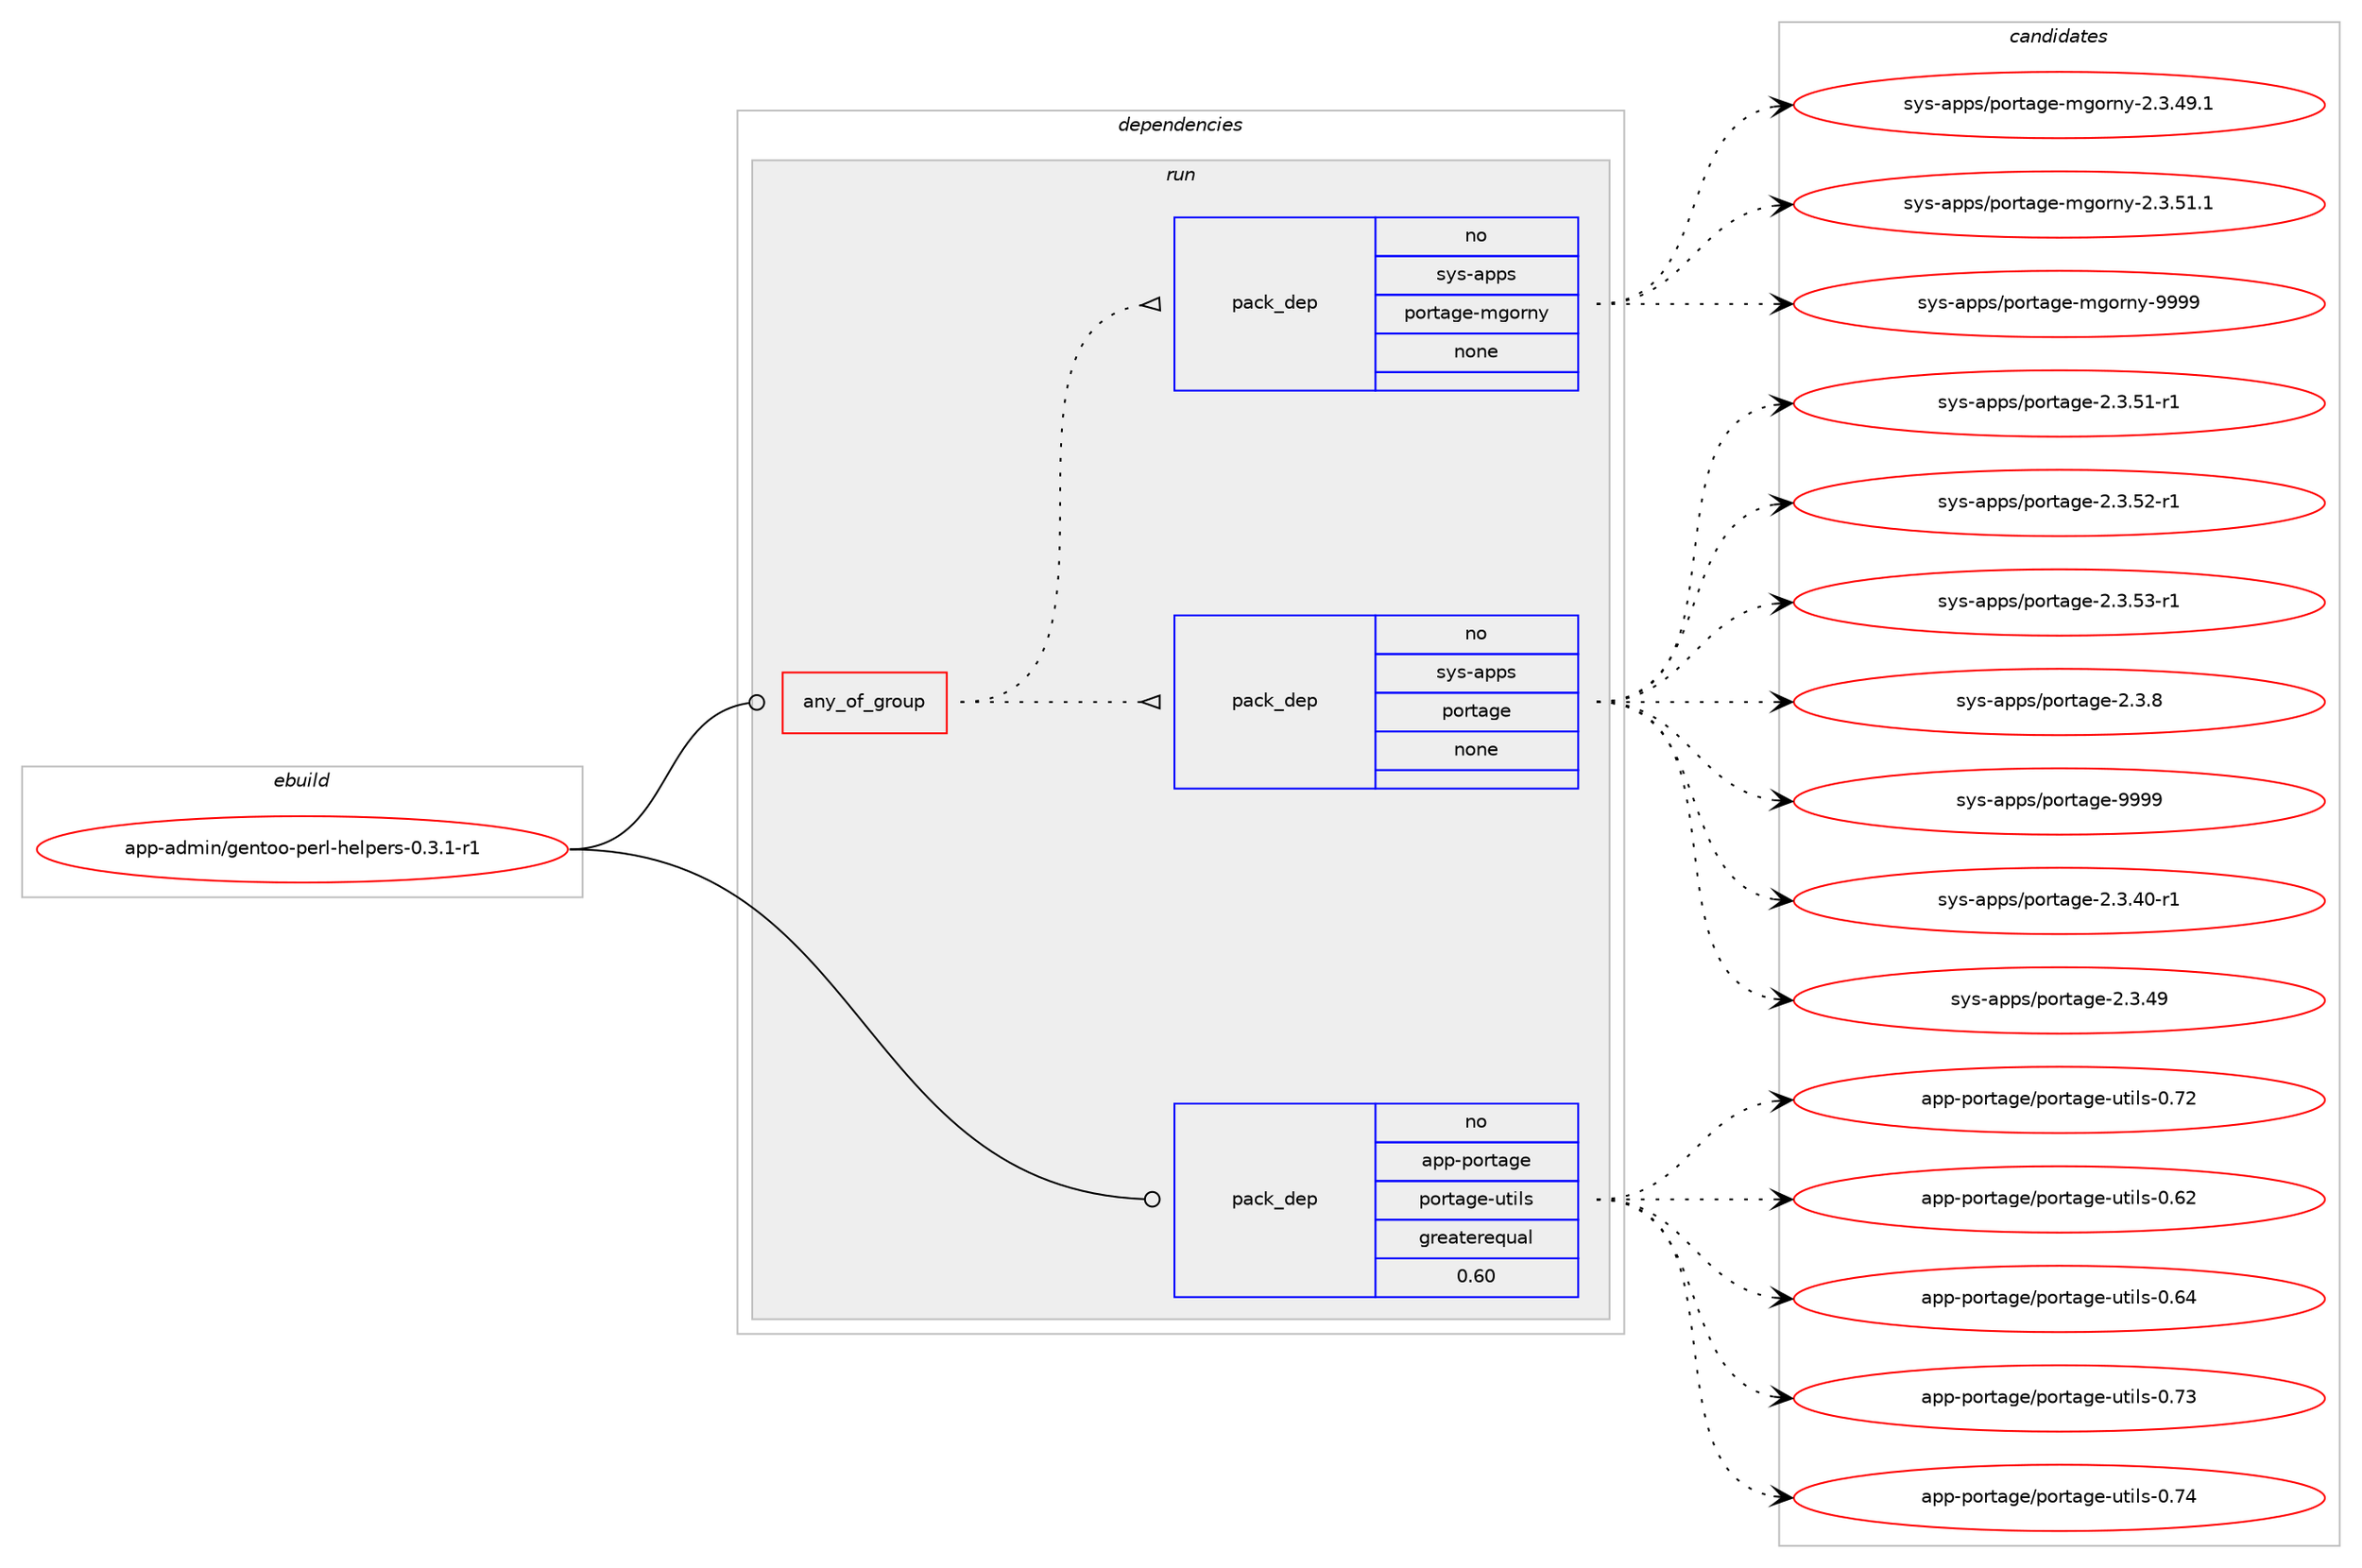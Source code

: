 digraph prolog {

# *************
# Graph options
# *************

newrank=true;
concentrate=true;
compound=true;
graph [rankdir=LR,fontname=Helvetica,fontsize=10,ranksep=1.5];#, ranksep=2.5, nodesep=0.2];
edge  [arrowhead=vee];
node  [fontname=Helvetica,fontsize=10];

# **********
# The ebuild
# **********

subgraph cluster_leftcol {
color=gray;
rank=same;
label=<<i>ebuild</i>>;
id [label="app-admin/gentoo-perl-helpers-0.3.1-r1", color=red, width=4, href="../app-admin/gentoo-perl-helpers-0.3.1-r1.svg"];
}

# ****************
# The dependencies
# ****************

subgraph cluster_midcol {
color=gray;
label=<<i>dependencies</i>>;
subgraph cluster_compile {
fillcolor="#eeeeee";
style=filled;
label=<<i>compile</i>>;
}
subgraph cluster_compileandrun {
fillcolor="#eeeeee";
style=filled;
label=<<i>compile and run</i>>;
}
subgraph cluster_run {
fillcolor="#eeeeee";
style=filled;
label=<<i>run</i>>;
subgraph any22 {
dependency345 [label=<<TABLE BORDER="0" CELLBORDER="1" CELLSPACING="0" CELLPADDING="4"><TR><TD CELLPADDING="10">any_of_group</TD></TR></TABLE>>, shape=none, color=red];subgraph pack280 {
dependency346 [label=<<TABLE BORDER="0" CELLBORDER="1" CELLSPACING="0" CELLPADDING="4" WIDTH="220"><TR><TD ROWSPAN="6" CELLPADDING="30">pack_dep</TD></TR><TR><TD WIDTH="110">no</TD></TR><TR><TD>sys-apps</TD></TR><TR><TD>portage</TD></TR><TR><TD>none</TD></TR><TR><TD></TD></TR></TABLE>>, shape=none, color=blue];
}
dependency345:e -> dependency346:w [weight=20,style="dotted",arrowhead="oinv"];
subgraph pack281 {
dependency347 [label=<<TABLE BORDER="0" CELLBORDER="1" CELLSPACING="0" CELLPADDING="4" WIDTH="220"><TR><TD ROWSPAN="6" CELLPADDING="30">pack_dep</TD></TR><TR><TD WIDTH="110">no</TD></TR><TR><TD>sys-apps</TD></TR><TR><TD>portage-mgorny</TD></TR><TR><TD>none</TD></TR><TR><TD></TD></TR></TABLE>>, shape=none, color=blue];
}
dependency345:e -> dependency347:w [weight=20,style="dotted",arrowhead="oinv"];
}
id:e -> dependency345:w [weight=20,style="solid",arrowhead="odot"];
subgraph pack282 {
dependency348 [label=<<TABLE BORDER="0" CELLBORDER="1" CELLSPACING="0" CELLPADDING="4" WIDTH="220"><TR><TD ROWSPAN="6" CELLPADDING="30">pack_dep</TD></TR><TR><TD WIDTH="110">no</TD></TR><TR><TD>app-portage</TD></TR><TR><TD>portage-utils</TD></TR><TR><TD>greaterequal</TD></TR><TR><TD>0.60</TD></TR></TABLE>>, shape=none, color=blue];
}
id:e -> dependency348:w [weight=20,style="solid",arrowhead="odot"];
}
}

# **************
# The candidates
# **************

subgraph cluster_choices {
rank=same;
color=gray;
label=<<i>candidates</i>>;

subgraph choice280 {
color=black;
nodesep=1;
choice11512111545971121121154711211111411697103101455046514652484511449 [label="sys-apps/portage-2.3.40-r1", color=red, width=4,href="../sys-apps/portage-2.3.40-r1.svg"];
choice1151211154597112112115471121111141169710310145504651465257 [label="sys-apps/portage-2.3.49", color=red, width=4,href="../sys-apps/portage-2.3.49.svg"];
choice11512111545971121121154711211111411697103101455046514653494511449 [label="sys-apps/portage-2.3.51-r1", color=red, width=4,href="../sys-apps/portage-2.3.51-r1.svg"];
choice11512111545971121121154711211111411697103101455046514653504511449 [label="sys-apps/portage-2.3.52-r1", color=red, width=4,href="../sys-apps/portage-2.3.52-r1.svg"];
choice11512111545971121121154711211111411697103101455046514653514511449 [label="sys-apps/portage-2.3.53-r1", color=red, width=4,href="../sys-apps/portage-2.3.53-r1.svg"];
choice11512111545971121121154711211111411697103101455046514656 [label="sys-apps/portage-2.3.8", color=red, width=4,href="../sys-apps/portage-2.3.8.svg"];
choice115121115459711211211547112111114116971031014557575757 [label="sys-apps/portage-9999", color=red, width=4,href="../sys-apps/portage-9999.svg"];
dependency346:e -> choice11512111545971121121154711211111411697103101455046514652484511449:w [style=dotted,weight="100"];
dependency346:e -> choice1151211154597112112115471121111141169710310145504651465257:w [style=dotted,weight="100"];
dependency346:e -> choice11512111545971121121154711211111411697103101455046514653494511449:w [style=dotted,weight="100"];
dependency346:e -> choice11512111545971121121154711211111411697103101455046514653504511449:w [style=dotted,weight="100"];
dependency346:e -> choice11512111545971121121154711211111411697103101455046514653514511449:w [style=dotted,weight="100"];
dependency346:e -> choice11512111545971121121154711211111411697103101455046514656:w [style=dotted,weight="100"];
dependency346:e -> choice115121115459711211211547112111114116971031014557575757:w [style=dotted,weight="100"];
}
subgraph choice281 {
color=black;
nodesep=1;
choice1151211154597112112115471121111141169710310145109103111114110121455046514652574649 [label="sys-apps/portage-mgorny-2.3.49.1", color=red, width=4,href="../sys-apps/portage-mgorny-2.3.49.1.svg"];
choice1151211154597112112115471121111141169710310145109103111114110121455046514653494649 [label="sys-apps/portage-mgorny-2.3.51.1", color=red, width=4,href="../sys-apps/portage-mgorny-2.3.51.1.svg"];
choice11512111545971121121154711211111411697103101451091031111141101214557575757 [label="sys-apps/portage-mgorny-9999", color=red, width=4,href="../sys-apps/portage-mgorny-9999.svg"];
dependency347:e -> choice1151211154597112112115471121111141169710310145109103111114110121455046514652574649:w [style=dotted,weight="100"];
dependency347:e -> choice1151211154597112112115471121111141169710310145109103111114110121455046514653494649:w [style=dotted,weight="100"];
dependency347:e -> choice11512111545971121121154711211111411697103101451091031111141101214557575757:w [style=dotted,weight="100"];
}
subgraph choice282 {
color=black;
nodesep=1;
choice9711211245112111114116971031014711211111411697103101451171161051081154548465550 [label="app-portage/portage-utils-0.72", color=red, width=4,href="../app-portage/portage-utils-0.72.svg"];
choice9711211245112111114116971031014711211111411697103101451171161051081154548465450 [label="app-portage/portage-utils-0.62", color=red, width=4,href="../app-portage/portage-utils-0.62.svg"];
choice9711211245112111114116971031014711211111411697103101451171161051081154548465452 [label="app-portage/portage-utils-0.64", color=red, width=4,href="../app-portage/portage-utils-0.64.svg"];
choice9711211245112111114116971031014711211111411697103101451171161051081154548465551 [label="app-portage/portage-utils-0.73", color=red, width=4,href="../app-portage/portage-utils-0.73.svg"];
choice9711211245112111114116971031014711211111411697103101451171161051081154548465552 [label="app-portage/portage-utils-0.74", color=red, width=4,href="../app-portage/portage-utils-0.74.svg"];
dependency348:e -> choice9711211245112111114116971031014711211111411697103101451171161051081154548465550:w [style=dotted,weight="100"];
dependency348:e -> choice9711211245112111114116971031014711211111411697103101451171161051081154548465450:w [style=dotted,weight="100"];
dependency348:e -> choice9711211245112111114116971031014711211111411697103101451171161051081154548465452:w [style=dotted,weight="100"];
dependency348:e -> choice9711211245112111114116971031014711211111411697103101451171161051081154548465551:w [style=dotted,weight="100"];
dependency348:e -> choice9711211245112111114116971031014711211111411697103101451171161051081154548465552:w [style=dotted,weight="100"];
}
}

}
